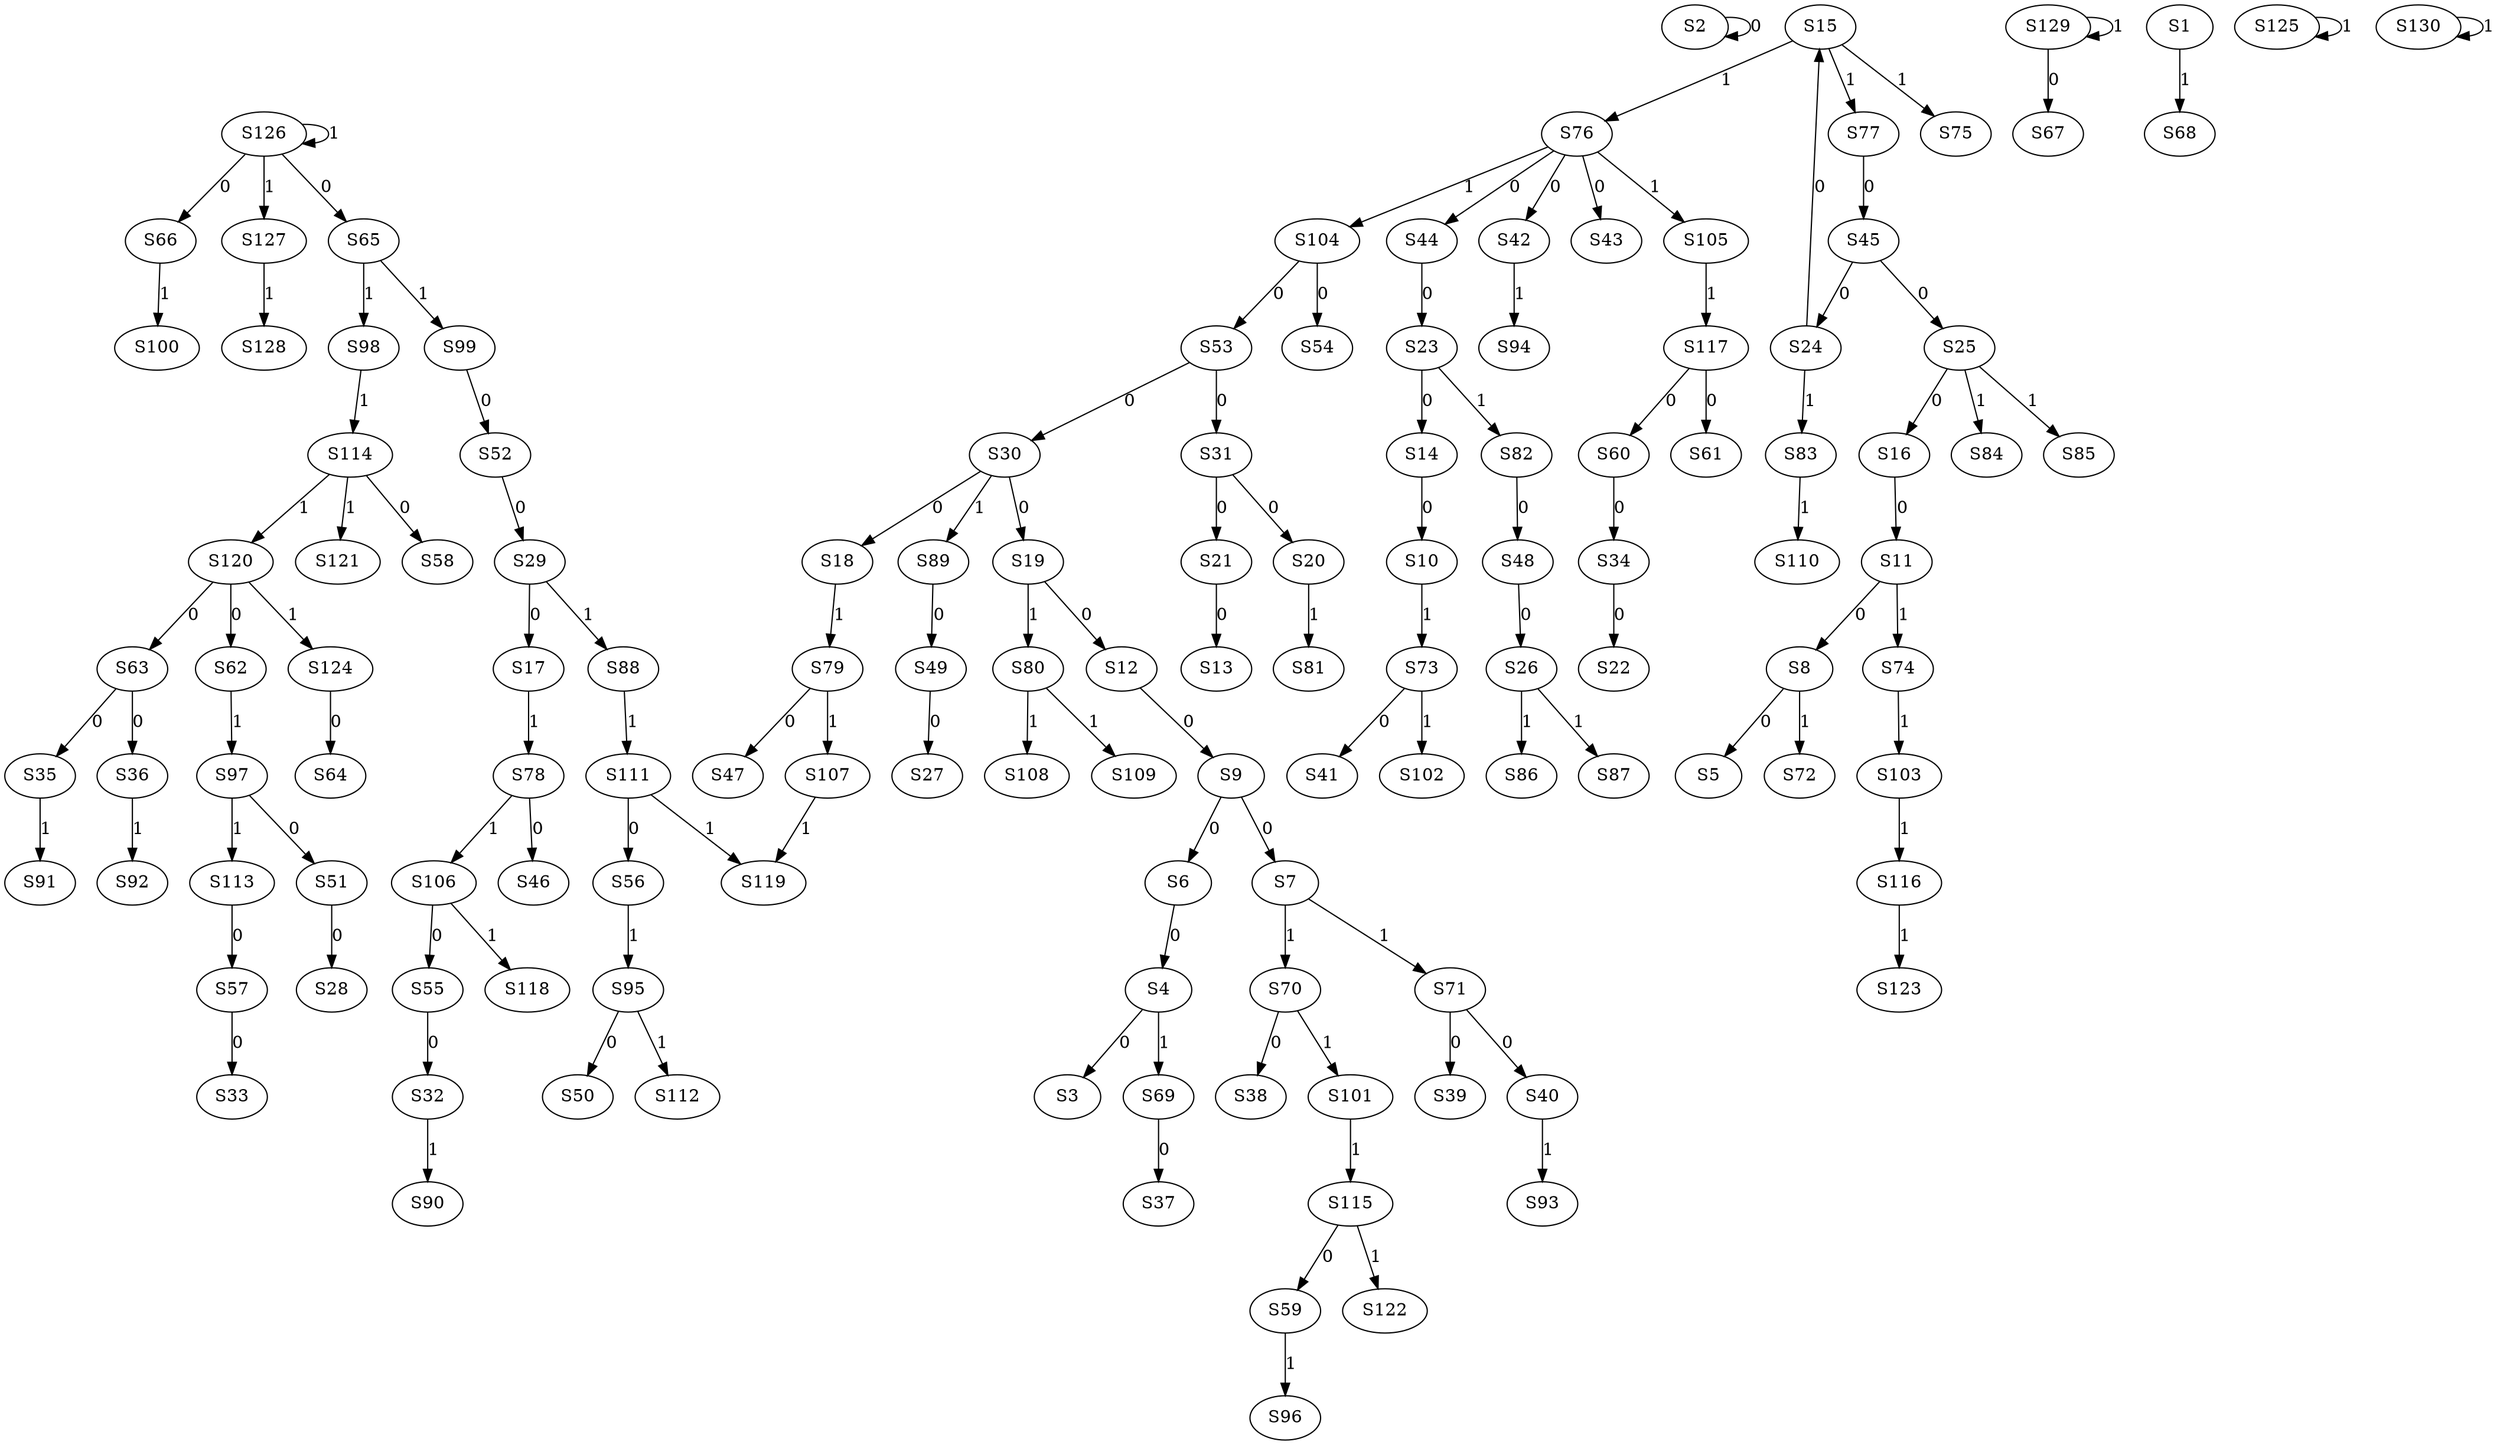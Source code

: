 strict digraph {
	S2 -> S2 [ label = 0 ];
	S4 -> S3 [ label = 0 ];
	S6 -> S4 [ label = 0 ];
	S8 -> S5 [ label = 0 ];
	S9 -> S6 [ label = 0 ];
	S9 -> S7 [ label = 0 ];
	S11 -> S8 [ label = 0 ];
	S12 -> S9 [ label = 0 ];
	S14 -> S10 [ label = 0 ];
	S16 -> S11 [ label = 0 ];
	S19 -> S12 [ label = 0 ];
	S21 -> S13 [ label = 0 ];
	S23 -> S14 [ label = 0 ];
	S24 -> S15 [ label = 0 ];
	S25 -> S16 [ label = 0 ];
	S29 -> S17 [ label = 0 ];
	S30 -> S18 [ label = 0 ];
	S30 -> S19 [ label = 0 ];
	S31 -> S20 [ label = 0 ];
	S31 -> S21 [ label = 0 ];
	S34 -> S22 [ label = 0 ];
	S44 -> S23 [ label = 0 ];
	S45 -> S24 [ label = 0 ];
	S45 -> S25 [ label = 0 ];
	S48 -> S26 [ label = 0 ];
	S49 -> S27 [ label = 0 ];
	S51 -> S28 [ label = 0 ];
	S52 -> S29 [ label = 0 ];
	S53 -> S30 [ label = 0 ];
	S53 -> S31 [ label = 0 ];
	S55 -> S32 [ label = 0 ];
	S57 -> S33 [ label = 0 ];
	S60 -> S34 [ label = 0 ];
	S63 -> S35 [ label = 0 ];
	S63 -> S36 [ label = 0 ];
	S69 -> S37 [ label = 0 ];
	S70 -> S38 [ label = 0 ];
	S71 -> S39 [ label = 0 ];
	S71 -> S40 [ label = 0 ];
	S73 -> S41 [ label = 0 ];
	S76 -> S42 [ label = 0 ];
	S76 -> S43 [ label = 0 ];
	S76 -> S44 [ label = 0 ];
	S77 -> S45 [ label = 0 ];
	S78 -> S46 [ label = 0 ];
	S79 -> S47 [ label = 0 ];
	S82 -> S48 [ label = 0 ];
	S89 -> S49 [ label = 0 ];
	S95 -> S50 [ label = 0 ];
	S97 -> S51 [ label = 0 ];
	S99 -> S52 [ label = 0 ];
	S104 -> S53 [ label = 0 ];
	S104 -> S54 [ label = 0 ];
	S106 -> S55 [ label = 0 ];
	S111 -> S56 [ label = 0 ];
	S113 -> S57 [ label = 0 ];
	S114 -> S58 [ label = 0 ];
	S115 -> S59 [ label = 0 ];
	S117 -> S60 [ label = 0 ];
	S117 -> S61 [ label = 0 ];
	S120 -> S62 [ label = 0 ];
	S120 -> S63 [ label = 0 ];
	S124 -> S64 [ label = 0 ];
	S126 -> S65 [ label = 0 ];
	S126 -> S66 [ label = 0 ];
	S129 -> S67 [ label = 0 ];
	S1 -> S68 [ label = 1 ];
	S4 -> S69 [ label = 1 ];
	S7 -> S70 [ label = 1 ];
	S7 -> S71 [ label = 1 ];
	S8 -> S72 [ label = 1 ];
	S10 -> S73 [ label = 1 ];
	S11 -> S74 [ label = 1 ];
	S15 -> S75 [ label = 1 ];
	S15 -> S76 [ label = 1 ];
	S15 -> S77 [ label = 1 ];
	S17 -> S78 [ label = 1 ];
	S18 -> S79 [ label = 1 ];
	S19 -> S80 [ label = 1 ];
	S20 -> S81 [ label = 1 ];
	S23 -> S82 [ label = 1 ];
	S24 -> S83 [ label = 1 ];
	S25 -> S84 [ label = 1 ];
	S25 -> S85 [ label = 1 ];
	S26 -> S86 [ label = 1 ];
	S26 -> S87 [ label = 1 ];
	S29 -> S88 [ label = 1 ];
	S30 -> S89 [ label = 1 ];
	S32 -> S90 [ label = 1 ];
	S35 -> S91 [ label = 1 ];
	S36 -> S92 [ label = 1 ];
	S40 -> S93 [ label = 1 ];
	S42 -> S94 [ label = 1 ];
	S56 -> S95 [ label = 1 ];
	S59 -> S96 [ label = 1 ];
	S62 -> S97 [ label = 1 ];
	S65 -> S98 [ label = 1 ];
	S65 -> S99 [ label = 1 ];
	S66 -> S100 [ label = 1 ];
	S70 -> S101 [ label = 1 ];
	S73 -> S102 [ label = 1 ];
	S74 -> S103 [ label = 1 ];
	S76 -> S104 [ label = 1 ];
	S76 -> S105 [ label = 1 ];
	S78 -> S106 [ label = 1 ];
	S79 -> S107 [ label = 1 ];
	S80 -> S108 [ label = 1 ];
	S80 -> S109 [ label = 1 ];
	S83 -> S110 [ label = 1 ];
	S88 -> S111 [ label = 1 ];
	S95 -> S112 [ label = 1 ];
	S97 -> S113 [ label = 1 ];
	S98 -> S114 [ label = 1 ];
	S101 -> S115 [ label = 1 ];
	S103 -> S116 [ label = 1 ];
	S105 -> S117 [ label = 1 ];
	S106 -> S118 [ label = 1 ];
	S107 -> S119 [ label = 1 ];
	S114 -> S120 [ label = 1 ];
	S114 -> S121 [ label = 1 ];
	S115 -> S122 [ label = 1 ];
	S116 -> S123 [ label = 1 ];
	S120 -> S124 [ label = 1 ];
	S125 -> S125 [ label = 1 ];
	S126 -> S126 [ label = 1 ];
	S126 -> S127 [ label = 1 ];
	S127 -> S128 [ label = 1 ];
	S129 -> S129 [ label = 1 ];
	S130 -> S130 [ label = 1 ];
	S111 -> S119 [ label = 1 ];
}